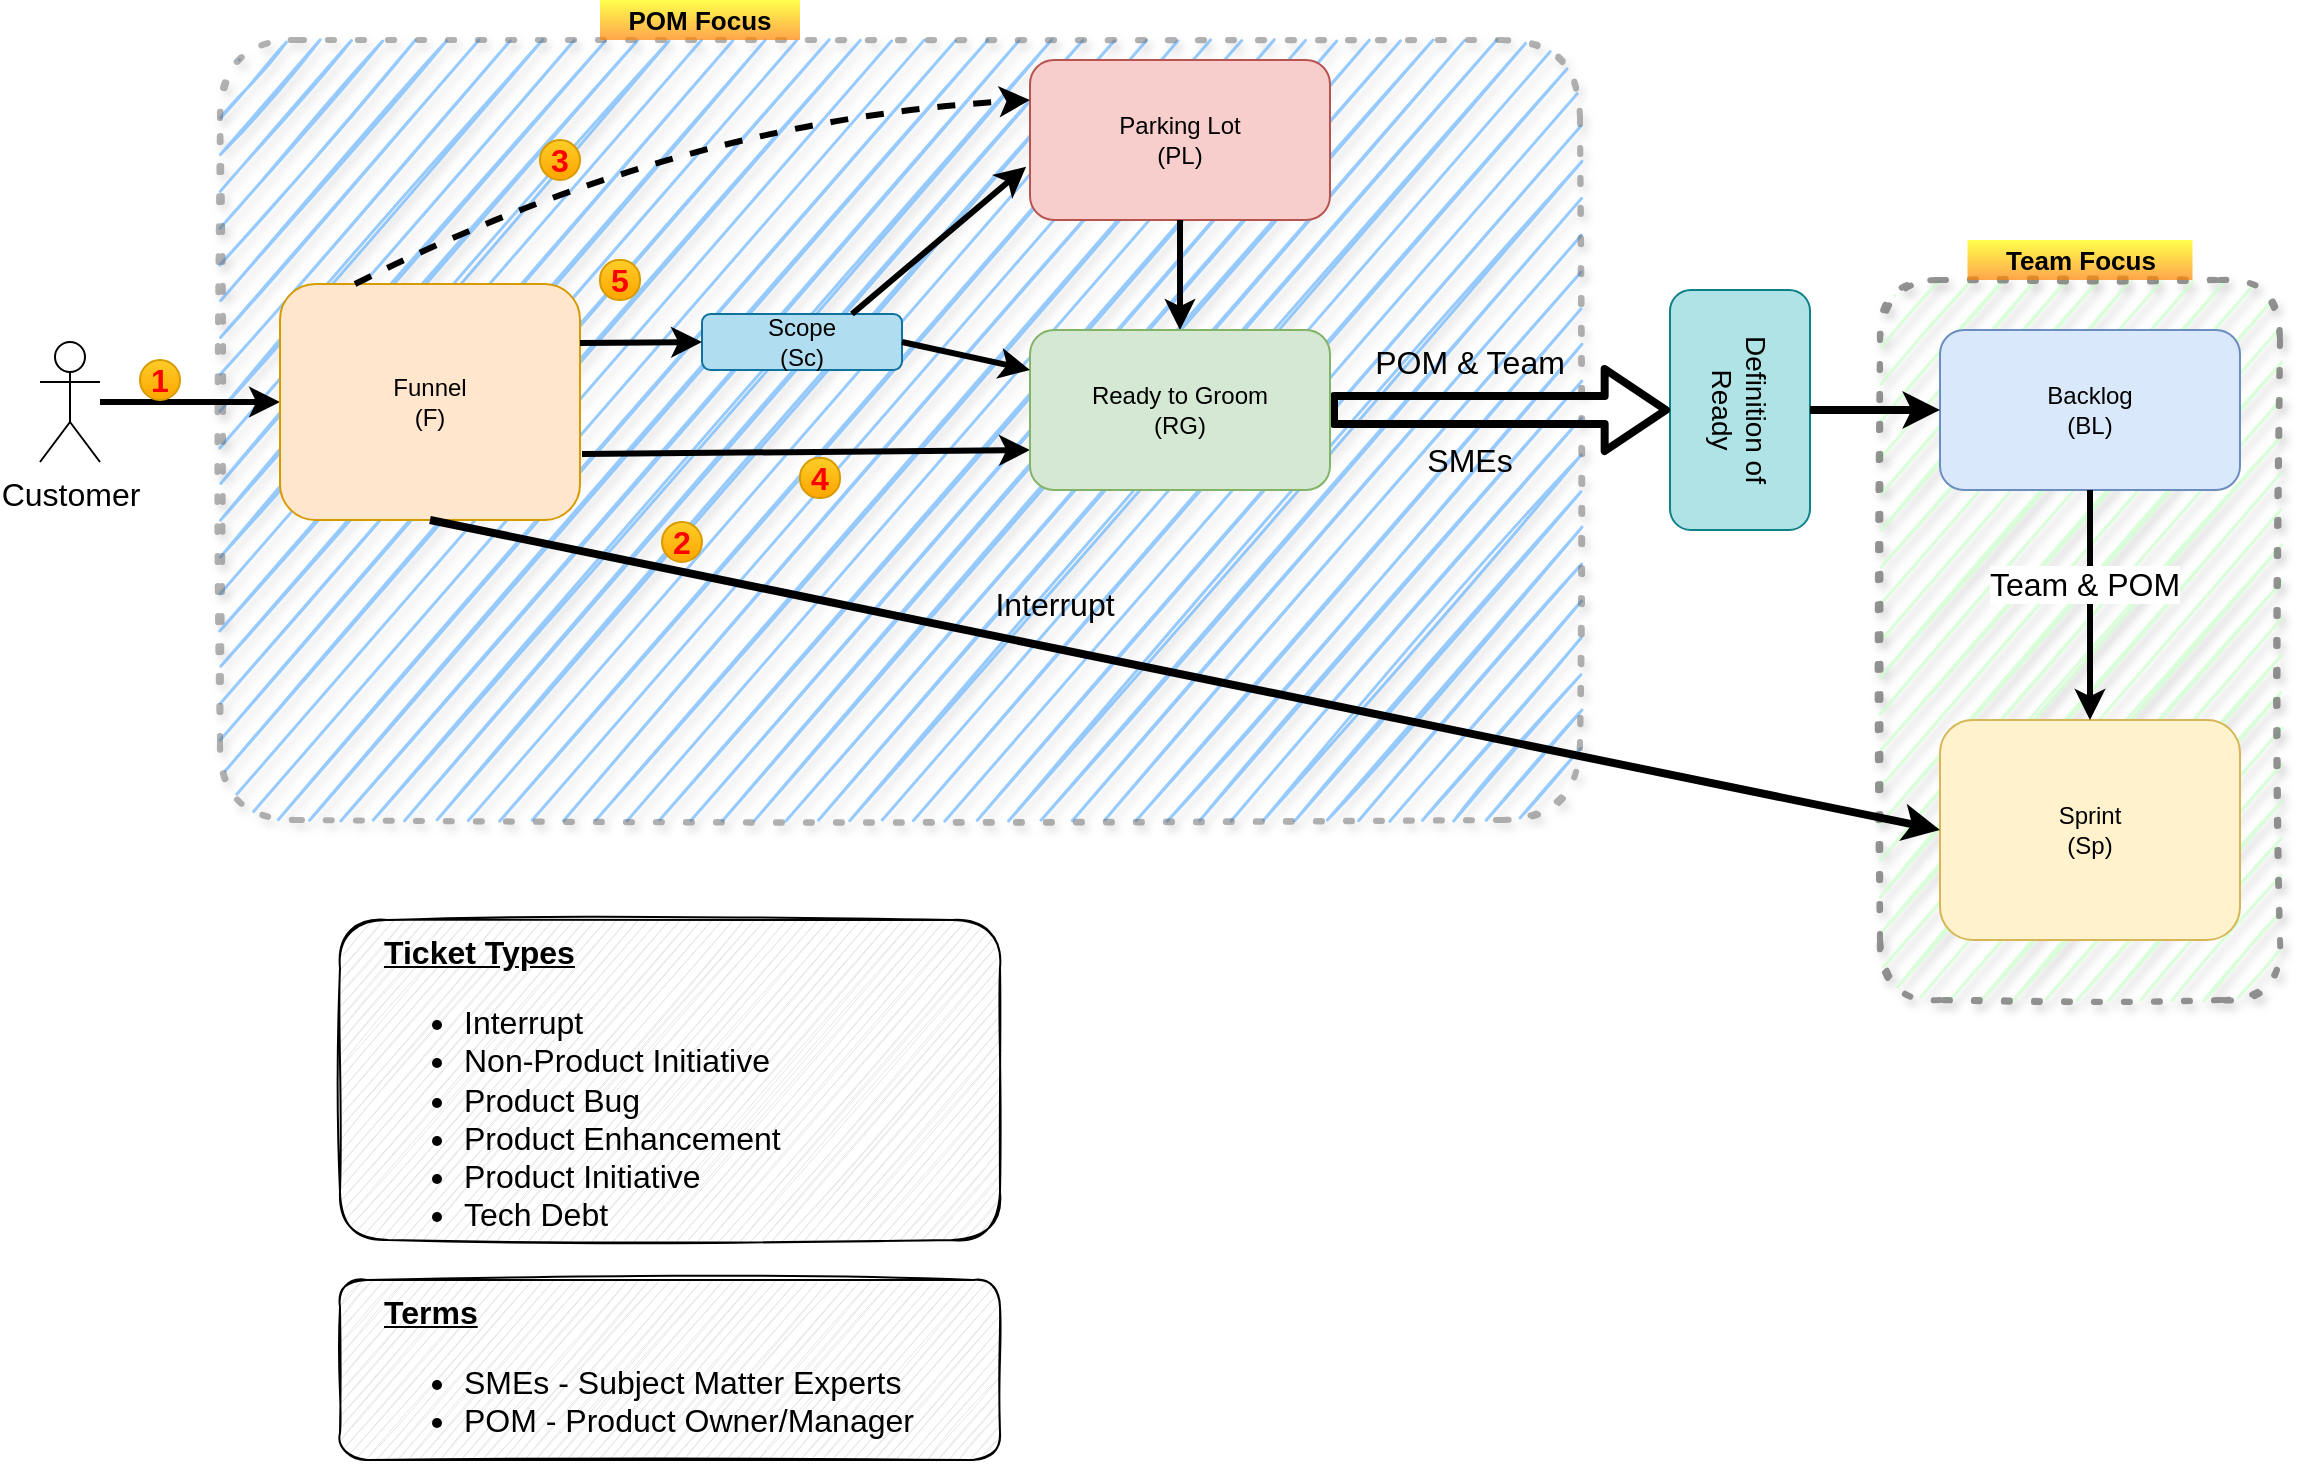 <mxfile version="13.7.6" type="github">
  <diagram id="-Uzkl90RU2_1hvd23aKB" name="Page-1">
    <mxGraphModel dx="1767" dy="703" grid="1" gridSize="10" guides="1" tooltips="1" connect="1" arrows="1" fold="1" page="1" pageScale="1" pageWidth="850" pageHeight="1100" math="0" shadow="0">
      <root>
        <mxCell id="0" />
        <mxCell id="1" parent="0" />
        <mxCell id="7wn4WAuL4QtyOJo-zdiJ-19" value="" style="rounded=1;whiteSpace=wrap;html=1;fontSize=16;align=left;dashed=1;dashPattern=1 4;strokeWidth=3;strokeColor=#666666;fontColor=#333333;shadow=1;glass=0;sketch=1;opacity=70;fillColor=#CCFFCC;" parent="1" vertex="1">
          <mxGeometry x="700" y="190" width="200" height="360" as="geometry" />
        </mxCell>
        <mxCell id="7wn4WAuL4QtyOJo-zdiJ-18" value="" style="rounded=1;whiteSpace=wrap;html=1;fontSize=16;align=left;dashed=1;arcSize=10;strokeWidth=3;dashPattern=1 4;shadow=1;glass=0;sketch=1;opacity=50;strokeColor=#666666;fillColor=#3399FF;" parent="1" vertex="1">
          <mxGeometry x="-130" y="70" width="680" height="390" as="geometry" />
        </mxCell>
        <mxCell id="7wn4WAuL4QtyOJo-zdiJ-1" value="Parking Lot&lt;br&gt;(PL)" style="rounded=1;whiteSpace=wrap;html=1;fillColor=#f8cecc;strokeColor=#b85450;" parent="1" vertex="1">
          <mxGeometry x="275" y="80" width="150" height="80" as="geometry" />
        </mxCell>
        <mxCell id="7wn4WAuL4QtyOJo-zdiJ-6" value="" style="endArrow=classic;html=1;entryX=0.5;entryY=0;entryDx=0;entryDy=0;exitX=0.5;exitY=1;exitDx=0;exitDy=0;strokeWidth=3;" parent="1" source="7wn4WAuL4QtyOJo-zdiJ-1" target="7wn4WAuL4QtyOJo-zdiJ-3" edge="1">
          <mxGeometry width="50" height="50" relative="1" as="geometry">
            <mxPoint x="125" y="200" as="sourcePoint" />
            <mxPoint x="175" y="150" as="targetPoint" />
          </mxGeometry>
        </mxCell>
        <mxCell id="7wn4WAuL4QtyOJo-zdiJ-7" value="" style="endArrow=classic;html=1;entryX=0;entryY=0.75;entryDx=0;entryDy=0;strokeWidth=3;exitX=1;exitY=0.5;exitDx=0;exitDy=0;" parent="1" target="7wn4WAuL4QtyOJo-zdiJ-3" edge="1">
          <mxGeometry width="50" height="50" relative="1" as="geometry">
            <mxPoint x="51" y="277" as="sourcePoint" />
            <mxPoint x="241" y="275" as="targetPoint" />
          </mxGeometry>
        </mxCell>
        <mxCell id="7wn4WAuL4QtyOJo-zdiJ-8" value="Backlog&lt;br&gt;(BL)" style="rounded=1;whiteSpace=wrap;html=1;fillColor=#dae8fc;strokeColor=#6c8ebf;" parent="1" vertex="1">
          <mxGeometry x="730" y="215" width="150" height="80" as="geometry" />
        </mxCell>
        <mxCell id="7wn4WAuL4QtyOJo-zdiJ-10" value="Sprint&lt;br&gt;(Sp)" style="rounded=1;whiteSpace=wrap;html=1;fillColor=#fff2cc;strokeColor=#d6b656;" parent="1" vertex="1">
          <mxGeometry x="730" y="410" width="150" height="110" as="geometry" />
        </mxCell>
        <mxCell id="7wn4WAuL4QtyOJo-zdiJ-13" value="" style="endArrow=classic;html=1;exitX=0.5;exitY=1;exitDx=0;exitDy=0;strokeWidth=3;" parent="1" source="7wn4WAuL4QtyOJo-zdiJ-8" edge="1">
          <mxGeometry width="50" height="50" relative="1" as="geometry">
            <mxPoint x="804.5" y="320" as="sourcePoint" />
            <mxPoint x="805" y="410" as="targetPoint" />
          </mxGeometry>
        </mxCell>
        <mxCell id="7wn4WAuL4QtyOJo-zdiJ-14" value="Team &amp;amp; POM" style="edgeLabel;html=1;align=center;verticalAlign=middle;resizable=0;points=[];fontSize=16;" parent="7wn4WAuL4QtyOJo-zdiJ-13" vertex="1" connectable="0">
          <mxGeometry x="-0.18" y="-3" relative="1" as="geometry">
            <mxPoint as="offset" />
          </mxGeometry>
        </mxCell>
        <mxCell id="7wn4WAuL4QtyOJo-zdiJ-16" value="&lt;b&gt;&lt;u&gt;Ticket Types&lt;br&gt;&lt;/u&gt;&lt;/b&gt;&lt;ul&gt;&lt;li&gt;Interrupt&lt;/li&gt;&lt;li&gt;&lt;span&gt;Non-Product Initiative&lt;/span&gt;&lt;br&gt;&lt;/li&gt;&lt;li&gt;Product Bug&lt;/li&gt;&lt;li&gt;Product Enhancement&lt;/li&gt;&lt;li&gt;Product Initiative&lt;/li&gt;&lt;li&gt;Tech Debt&lt;br&gt;&lt;/li&gt;&lt;/ul&gt;" style="text;html=1;align=left;verticalAlign=top;whiteSpace=wrap;rounded=1;fontSize=16;strokeColor=#000000;strokeWidth=1;shadow=0;sketch=1;fillColor=#E6E6E6;spacingLeft=20;" parent="1" vertex="1">
          <mxGeometry x="-70" y="510" width="330" height="160" as="geometry" />
        </mxCell>
        <mxCell id="7wn4WAuL4QtyOJo-zdiJ-20" value="POM Focus" style="text;html=1;align=center;verticalAlign=middle;whiteSpace=wrap;rounded=0;dashed=1;fontSize=13;gradientColor=#FF8000;fillColor=#FFFF00;opacity=70;fontStyle=1" parent="1" vertex="1">
          <mxGeometry x="60" y="50" width="100" height="20" as="geometry" />
        </mxCell>
        <mxCell id="7wn4WAuL4QtyOJo-zdiJ-23" value="Team Focus" style="text;html=1;align=center;verticalAlign=middle;whiteSpace=wrap;rounded=0;dashed=1;fontSize=13;gradientColor=#FF8000;fillColor=#FFFF00;opacity=70;fontStyle=1" parent="1" vertex="1">
          <mxGeometry x="743.75" y="170" width="112.5" height="20" as="geometry" />
        </mxCell>
        <mxCell id="3Ph6vXDSA6lr-be47Azb-3" value="&lt;span&gt;&lt;font style=&quot;font-size: 14px&quot;&gt;Definition of Ready&lt;/font&gt;&lt;/span&gt;" style="rounded=1;whiteSpace=wrap;html=1;fillColor=#b0e3e6;rotation=90;strokeColor=#0e8088;" vertex="1" parent="1">
          <mxGeometry x="570" y="220" width="120" height="70" as="geometry" />
        </mxCell>
        <mxCell id="3Ph6vXDSA6lr-be47Azb-12" value="" style="shape=flexArrow;endArrow=classic;html=1;strokeWidth=4;entryX=0.5;entryY=1;entryDx=0;entryDy=0;endWidth=23;endSize=8.89;width=11;exitX=1;exitY=0.5;exitDx=0;exitDy=0;" edge="1" parent="1" source="7wn4WAuL4QtyOJo-zdiJ-3" target="3Ph6vXDSA6lr-be47Azb-3">
          <mxGeometry width="50" height="50" relative="1" as="geometry">
            <mxPoint x="370" y="255" as="sourcePoint" />
            <mxPoint x="400" y="215" as="targetPoint" />
          </mxGeometry>
        </mxCell>
        <mxCell id="3Ph6vXDSA6lr-be47Azb-13" value="" style="endArrow=classic;html=1;strokeWidth=4;entryX=0;entryY=0.5;entryDx=0;entryDy=0;exitX=0.5;exitY=0;exitDx=0;exitDy=0;" edge="1" parent="1" source="3Ph6vXDSA6lr-be47Azb-3" target="7wn4WAuL4QtyOJo-zdiJ-8">
          <mxGeometry width="50" height="50" relative="1" as="geometry">
            <mxPoint x="680" y="260" as="sourcePoint" />
            <mxPoint x="710" y="210" as="targetPoint" />
          </mxGeometry>
        </mxCell>
        <mxCell id="7wn4WAuL4QtyOJo-zdiJ-3" value="Ready to Groom&lt;br&gt;(RG)" style="rounded=1;whiteSpace=wrap;html=1;fillColor=#d5e8d4;strokeColor=#82b366;" parent="1" vertex="1">
          <mxGeometry x="275" y="215" width="150" height="80" as="geometry" />
        </mxCell>
        <mxCell id="3Ph6vXDSA6lr-be47Azb-14" value="POM &amp;amp; Team" style="text;html=1;strokeColor=none;fillColor=none;align=center;verticalAlign=middle;whiteSpace=wrap;rounded=0;fontSize=16;" vertex="1" parent="1">
          <mxGeometry x="440" y="221" width="110" height="20" as="geometry" />
        </mxCell>
        <mxCell id="3Ph6vXDSA6lr-be47Azb-15" value="SMEs" style="text;html=1;strokeColor=none;fillColor=none;align=center;verticalAlign=middle;whiteSpace=wrap;rounded=0;fontSize=16;" vertex="1" parent="1">
          <mxGeometry x="440" y="270" width="110" height="20" as="geometry" />
        </mxCell>
        <mxCell id="3Ph6vXDSA6lr-be47Azb-16" value="&lt;b&gt;&lt;u&gt;Terms&lt;br&gt;&lt;/u&gt;&lt;/b&gt;&lt;ul&gt;&lt;li&gt;SMEs - Subject Matter Experts&lt;/li&gt;&lt;li&gt;POM - Product Owner/Manager&lt;/li&gt;&lt;/ul&gt;" style="text;html=1;align=left;verticalAlign=top;whiteSpace=wrap;rounded=1;fontSize=16;strokeColor=#000000;strokeWidth=1;shadow=0;sketch=1;fillColor=#E6E6E6;spacingLeft=20;" vertex="1" parent="1">
          <mxGeometry x="-70" y="690" width="330" height="90" as="geometry" />
        </mxCell>
        <mxCell id="3Ph6vXDSA6lr-be47Azb-17" value="" style="endArrow=classic;html=1;strokeColor=#000000;strokeWidth=3;fontSize=16;entryX=0;entryY=0.5;entryDx=0;entryDy=0;" edge="1" parent="1" source="3Ph6vXDSA6lr-be47Azb-20" target="7wn4WAuL4QtyOJo-zdiJ-2">
          <mxGeometry width="50" height="50" relative="1" as="geometry">
            <mxPoint x="-70" y="370" as="sourcePoint" />
            <mxPoint x="20" y="370" as="targetPoint" />
          </mxGeometry>
        </mxCell>
        <mxCell id="3Ph6vXDSA6lr-be47Azb-20" value="Customer" style="shape=umlActor;verticalLabelPosition=bottom;verticalAlign=top;html=1;outlineConnect=0;rounded=1;fillColor=none;fontSize=16;" vertex="1" parent="1">
          <mxGeometry x="-220" y="221" width="30" height="60" as="geometry" />
        </mxCell>
        <mxCell id="3Ph6vXDSA6lr-be47Azb-39" value="&lt;font color=&quot;#ff0000&quot;&gt;4&lt;/font&gt;" style="text;html=1;fillColor=#ffcd28;align=center;verticalAlign=middle;whiteSpace=wrap;rounded=1;fontSize=16;fontStyle=1;strokeColor=#d79b00;gradientColor=#ffa500;fontColor=#990000;arcSize=48;" vertex="1" parent="1">
          <mxGeometry x="160" y="279" width="20" height="20" as="geometry" />
        </mxCell>
        <mxCell id="7wn4WAuL4QtyOJo-zdiJ-2" value="Funnel&lt;br&gt;(F)" style="rounded=1;whiteSpace=wrap;html=1;fillColor=#ffe6cc;strokeColor=#d79b00;verticalAlign=middle;" parent="1" vertex="1">
          <mxGeometry x="-100" y="192" width="150" height="118" as="geometry" />
        </mxCell>
        <mxCell id="3Ph6vXDSA6lr-be47Azb-45" value="&lt;font color=&quot;#ff0000&quot;&gt;1&lt;/font&gt;" style="text;html=1;fillColor=#ffcd28;align=center;verticalAlign=middle;whiteSpace=wrap;rounded=1;fontSize=16;fontStyle=1;strokeColor=#d79b00;gradientColor=#ffa500;fontColor=#990000;arcSize=50;" vertex="1" parent="1">
          <mxGeometry x="-170" y="230" width="20" height="20" as="geometry" />
        </mxCell>
        <mxCell id="3Ph6vXDSA6lr-be47Azb-46" value="&lt;font color=&quot;#ff0000&quot;&gt;3&lt;/font&gt;" style="text;html=1;fillColor=#ffcd28;align=center;verticalAlign=middle;whiteSpace=wrap;rounded=1;fontSize=16;fontStyle=1;strokeColor=#d79b00;gradientColor=#ffa500;fontColor=#990000;arcSize=50;" vertex="1" parent="1">
          <mxGeometry x="30" y="120" width="20" height="20" as="geometry" />
        </mxCell>
        <mxCell id="7wn4WAuL4QtyOJo-zdiJ-11" value="" style="endArrow=classic;html=1;entryX=0;entryY=0.5;entryDx=0;entryDy=0;exitX=0.5;exitY=1;exitDx=0;exitDy=0;strokeWidth=4;" parent="1" source="7wn4WAuL4QtyOJo-zdiJ-2" target="7wn4WAuL4QtyOJo-zdiJ-10" edge="1">
          <mxGeometry width="50" height="50" relative="1" as="geometry">
            <mxPoint x="220" y="350" as="sourcePoint" />
            <mxPoint x="290" y="330" as="targetPoint" />
          </mxGeometry>
        </mxCell>
        <mxCell id="7wn4WAuL4QtyOJo-zdiJ-12" value="Interrupt" style="edgeLabel;html=1;align=center;verticalAlign=middle;resizable=0;points=[];fontSize=16;labelBackgroundColor=none;" parent="7wn4WAuL4QtyOJo-zdiJ-11" vertex="1" connectable="0">
          <mxGeometry x="-0.18" y="-3" relative="1" as="geometry">
            <mxPoint x="2.63" y="-25.23" as="offset" />
          </mxGeometry>
        </mxCell>
        <mxCell id="3Ph6vXDSA6lr-be47Azb-36" value="&lt;font color=&quot;#ff0000&quot;&gt;2&lt;/font&gt;" style="text;html=1;fillColor=#ffcd28;align=center;verticalAlign=middle;whiteSpace=wrap;rounded=1;fontSize=16;fontStyle=1;strokeColor=#d79b00;gradientColor=#ffa500;fontColor=#990000;arcSize=50;" vertex="1" parent="1">
          <mxGeometry x="91" y="311" width="20" height="20" as="geometry" />
        </mxCell>
        <mxCell id="3Ph6vXDSA6lr-be47Azb-21" value="" style="endArrow=classic;html=1;strokeColor=#000000;strokeWidth=3;fontSize=16;entryX=0;entryY=0.25;entryDx=0;entryDy=0;curved=1;dashed=1;exitX=0.25;exitY=0;exitDx=0;exitDy=0;" edge="1" parent="1" source="7wn4WAuL4QtyOJo-zdiJ-2" target="7wn4WAuL4QtyOJo-zdiJ-1">
          <mxGeometry width="50" height="50" relative="1" as="geometry">
            <mxPoint x="150" y="345" as="sourcePoint" />
            <mxPoint x="200" y="295" as="targetPoint" />
            <Array as="points">
              <mxPoint x="100" y="110" />
            </Array>
          </mxGeometry>
        </mxCell>
        <mxCell id="3Ph6vXDSA6lr-be47Azb-57" value="Scope&lt;br&gt;(Sc)" style="rounded=1;whiteSpace=wrap;html=1;fillColor=#b1ddf0;strokeColor=#10739e;verticalAlign=middle;" vertex="1" parent="1">
          <mxGeometry x="111" y="207" width="100" height="28" as="geometry" />
        </mxCell>
        <mxCell id="3Ph6vXDSA6lr-be47Azb-59" value="&lt;font color=&quot;#ff0000&quot;&gt;5&lt;/font&gt;" style="text;html=1;fillColor=#ffcd28;align=center;verticalAlign=middle;whiteSpace=wrap;rounded=1;fontSize=16;fontStyle=1;strokeColor=#d79b00;gradientColor=#ffa500;fontColor=#990000;arcSize=48;" vertex="1" parent="1">
          <mxGeometry x="60" y="180" width="20" height="20" as="geometry" />
        </mxCell>
        <mxCell id="3Ph6vXDSA6lr-be47Azb-65" value="" style="endArrow=classic;html=1;strokeColor=#000000;strokeWidth=3;fontSize=13;fontColor=#990000;exitX=1;exitY=0.25;exitDx=0;exitDy=0;entryX=0;entryY=0.5;entryDx=0;entryDy=0;" edge="1" parent="1" source="7wn4WAuL4QtyOJo-zdiJ-2" target="3Ph6vXDSA6lr-be47Azb-57">
          <mxGeometry width="50" height="50" relative="1" as="geometry">
            <mxPoint x="50" y="192" as="sourcePoint" />
            <mxPoint x="100" y="142" as="targetPoint" />
          </mxGeometry>
        </mxCell>
        <mxCell id="3Ph6vXDSA6lr-be47Azb-66" value="" style="endArrow=classic;html=1;strokeColor=#000000;strokeWidth=3;fontSize=13;fontColor=#990000;entryX=-0.013;entryY=0.667;entryDx=0;entryDy=0;entryPerimeter=0;exitX=0.75;exitY=0;exitDx=0;exitDy=0;" edge="1" parent="1" source="3Ph6vXDSA6lr-be47Azb-57" target="7wn4WAuL4QtyOJo-zdiJ-1">
          <mxGeometry width="50" height="50" relative="1" as="geometry">
            <mxPoint x="161" y="205" as="sourcePoint" />
            <mxPoint x="266" y="120" as="targetPoint" />
          </mxGeometry>
        </mxCell>
        <mxCell id="3Ph6vXDSA6lr-be47Azb-67" style="edgeStyle=none;orthogonalLoop=1;jettySize=auto;html=1;exitX=0.5;exitY=0;exitDx=0;exitDy=0;strokeColor=#000000;strokeWidth=3;fontSize=13;fontColor=#990000;" edge="1" parent="1" source="3Ph6vXDSA6lr-be47Azb-15" target="3Ph6vXDSA6lr-be47Azb-15">
          <mxGeometry relative="1" as="geometry" />
        </mxCell>
        <mxCell id="3Ph6vXDSA6lr-be47Azb-68" value="" style="endArrow=classic;html=1;strokeColor=#000000;strokeWidth=3;fontSize=13;fontColor=#990000;entryX=0;entryY=0.25;entryDx=0;entryDy=0;exitX=1;exitY=0.5;exitDx=0;exitDy=0;" edge="1" parent="1" source="3Ph6vXDSA6lr-be47Azb-57" target="7wn4WAuL4QtyOJo-zdiJ-3">
          <mxGeometry width="50" height="50" relative="1" as="geometry">
            <mxPoint x="210" y="215" as="sourcePoint" />
            <mxPoint x="283.05" y="143.36" as="targetPoint" />
          </mxGeometry>
        </mxCell>
      </root>
    </mxGraphModel>
  </diagram>
</mxfile>
